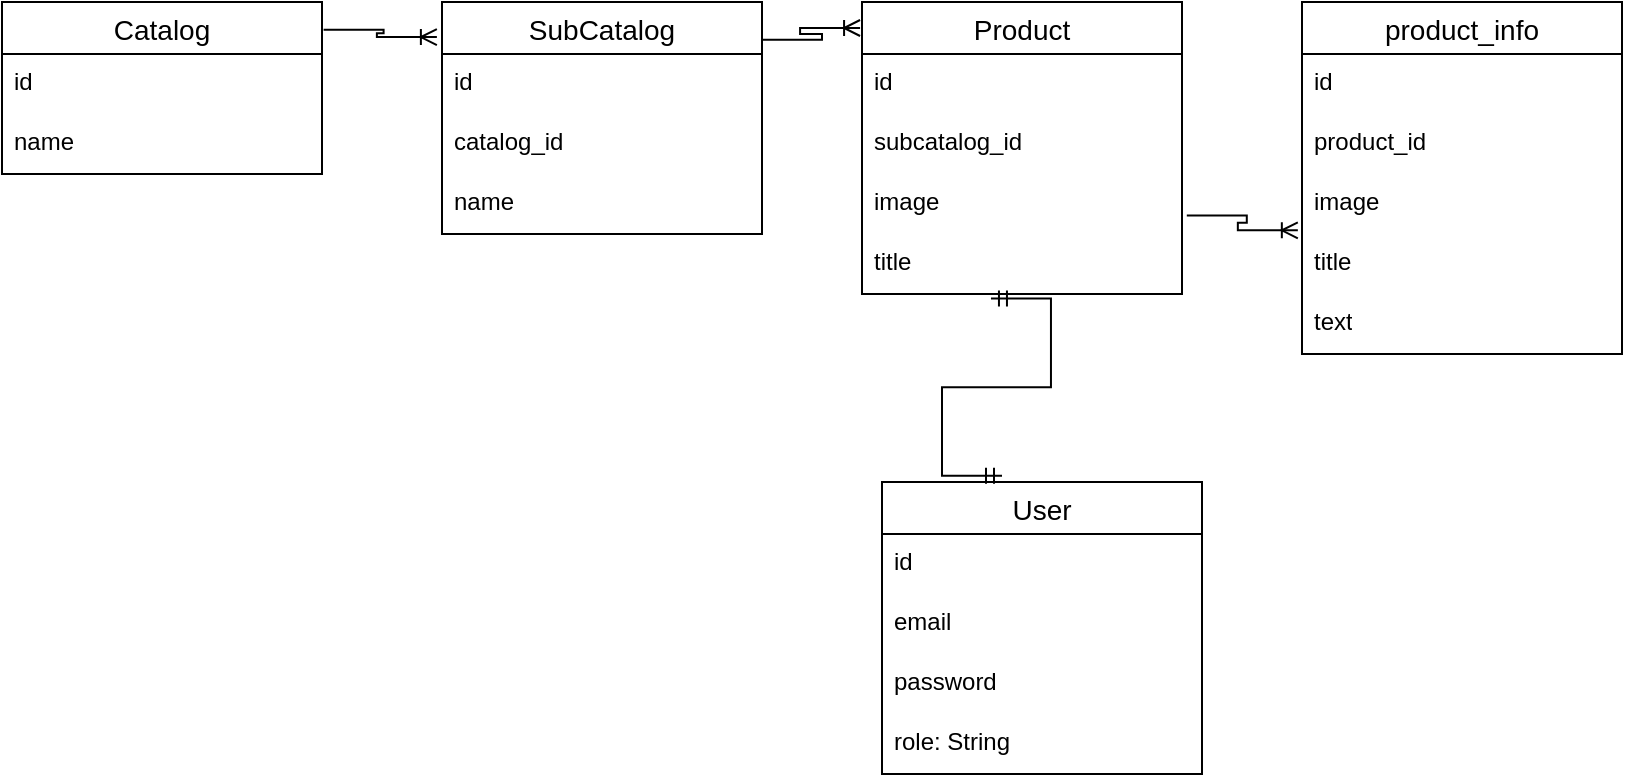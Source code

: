 <mxfile version="22.1.7" type="device">
  <diagram name="Page-1" id="BoO6VGAKblb7fVmLrUbW">
    <mxGraphModel dx="989" dy="539" grid="1" gridSize="10" guides="1" tooltips="1" connect="1" arrows="1" fold="1" page="1" pageScale="1" pageWidth="850" pageHeight="1100" math="0" shadow="0">
      <root>
        <mxCell id="0" />
        <mxCell id="1" parent="0" />
        <mxCell id="1JWxC-3PWEnnP-8-66aG-3" value="Catalog" style="swimlane;fontStyle=0;childLayout=stackLayout;horizontal=1;startSize=26;horizontalStack=0;resizeParent=1;resizeParentMax=0;resizeLast=0;collapsible=1;marginBottom=0;align=center;fontSize=14;" parent="1" vertex="1">
          <mxGeometry y="70" width="160" height="86" as="geometry" />
        </mxCell>
        <mxCell id="1JWxC-3PWEnnP-8-66aG-4" value="id" style="text;strokeColor=none;fillColor=none;spacingLeft=4;spacingRight=4;overflow=hidden;rotatable=0;points=[[0,0.5],[1,0.5]];portConstraint=eastwest;fontSize=12;whiteSpace=wrap;html=1;" parent="1JWxC-3PWEnnP-8-66aG-3" vertex="1">
          <mxGeometry y="26" width="160" height="30" as="geometry" />
        </mxCell>
        <mxCell id="1JWxC-3PWEnnP-8-66aG-5" value="name" style="text;strokeColor=none;fillColor=none;spacingLeft=4;spacingRight=4;overflow=hidden;rotatable=0;points=[[0,0.5],[1,0.5]];portConstraint=eastwest;fontSize=12;whiteSpace=wrap;html=1;" parent="1JWxC-3PWEnnP-8-66aG-3" vertex="1">
          <mxGeometry y="56" width="160" height="30" as="geometry" />
        </mxCell>
        <mxCell id="1JWxC-3PWEnnP-8-66aG-9" value="SubCatalog" style="swimlane;fontStyle=0;childLayout=stackLayout;horizontal=1;startSize=26;horizontalStack=0;resizeParent=1;resizeParentMax=0;resizeLast=0;collapsible=1;marginBottom=0;align=center;fontSize=14;" parent="1" vertex="1">
          <mxGeometry x="220" y="70" width="160" height="116" as="geometry" />
        </mxCell>
        <mxCell id="1JWxC-3PWEnnP-8-66aG-10" value="id" style="text;strokeColor=none;fillColor=none;spacingLeft=4;spacingRight=4;overflow=hidden;rotatable=0;points=[[0,0.5],[1,0.5]];portConstraint=eastwest;fontSize=12;whiteSpace=wrap;html=1;" parent="1JWxC-3PWEnnP-8-66aG-9" vertex="1">
          <mxGeometry y="26" width="160" height="30" as="geometry" />
        </mxCell>
        <mxCell id="6uicJa7_s-U-TpIzinAg-9" value="catalog_id" style="text;strokeColor=none;fillColor=none;spacingLeft=4;spacingRight=4;overflow=hidden;rotatable=0;points=[[0,0.5],[1,0.5]];portConstraint=eastwest;fontSize=12;whiteSpace=wrap;html=1;" vertex="1" parent="1JWxC-3PWEnnP-8-66aG-9">
          <mxGeometry y="56" width="160" height="30" as="geometry" />
        </mxCell>
        <mxCell id="1JWxC-3PWEnnP-8-66aG-11" value="name" style="text;strokeColor=none;fillColor=none;spacingLeft=4;spacingRight=4;overflow=hidden;rotatable=0;points=[[0,0.5],[1,0.5]];portConstraint=eastwest;fontSize=12;whiteSpace=wrap;html=1;" parent="1JWxC-3PWEnnP-8-66aG-9" vertex="1">
          <mxGeometry y="86" width="160" height="30" as="geometry" />
        </mxCell>
        <mxCell id="1JWxC-3PWEnnP-8-66aG-15" value="" style="edgeStyle=entityRelationEdgeStyle;fontSize=12;html=1;endArrow=ERoneToMany;rounded=0;exitX=1.005;exitY=0.161;exitDx=0;exitDy=0;exitPerimeter=0;entryX=-0.016;entryY=0.151;entryDx=0;entryDy=0;entryPerimeter=0;" parent="1" source="1JWxC-3PWEnnP-8-66aG-3" target="1JWxC-3PWEnnP-8-66aG-9" edge="1">
          <mxGeometry width="100" height="100" relative="1" as="geometry">
            <mxPoint x="-40" y="80" as="sourcePoint" />
            <mxPoint x="10" y="80" as="targetPoint" />
            <Array as="points">
              <mxPoint x="40" y="80" />
            </Array>
          </mxGeometry>
        </mxCell>
        <mxCell id="1JWxC-3PWEnnP-8-66aG-16" value="Product" style="swimlane;fontStyle=0;childLayout=stackLayout;horizontal=1;startSize=26;horizontalStack=0;resizeParent=1;resizeParentMax=0;resizeLast=0;collapsible=1;marginBottom=0;align=center;fontSize=14;" parent="1" vertex="1">
          <mxGeometry x="430" y="70" width="160" height="146" as="geometry" />
        </mxCell>
        <mxCell id="1JWxC-3PWEnnP-8-66aG-17" value="id" style="text;strokeColor=none;fillColor=none;spacingLeft=4;spacingRight=4;overflow=hidden;rotatable=0;points=[[0,0.5],[1,0.5]];portConstraint=eastwest;fontSize=12;whiteSpace=wrap;html=1;" parent="1JWxC-3PWEnnP-8-66aG-16" vertex="1">
          <mxGeometry y="26" width="160" height="30" as="geometry" />
        </mxCell>
        <mxCell id="6uicJa7_s-U-TpIzinAg-10" value="subcatalog_id" style="text;strokeColor=none;fillColor=none;spacingLeft=4;spacingRight=4;overflow=hidden;rotatable=0;points=[[0,0.5],[1,0.5]];portConstraint=eastwest;fontSize=12;whiteSpace=wrap;html=1;" vertex="1" parent="1JWxC-3PWEnnP-8-66aG-16">
          <mxGeometry y="56" width="160" height="30" as="geometry" />
        </mxCell>
        <mxCell id="1JWxC-3PWEnnP-8-66aG-19" value="image" style="text;strokeColor=none;fillColor=none;spacingLeft=4;spacingRight=4;overflow=hidden;rotatable=0;points=[[0,0.5],[1,0.5]];portConstraint=eastwest;fontSize=12;whiteSpace=wrap;html=1;" parent="1JWxC-3PWEnnP-8-66aG-16" vertex="1">
          <mxGeometry y="86" width="160" height="30" as="geometry" />
        </mxCell>
        <mxCell id="1JWxC-3PWEnnP-8-66aG-18" value="title" style="text;strokeColor=none;fillColor=none;spacingLeft=4;spacingRight=4;overflow=hidden;rotatable=0;points=[[0,0.5],[1,0.5]];portConstraint=eastwest;fontSize=12;whiteSpace=wrap;html=1;" parent="1JWxC-3PWEnnP-8-66aG-16" vertex="1">
          <mxGeometry y="116" width="160" height="30" as="geometry" />
        </mxCell>
        <mxCell id="6uicJa7_s-U-TpIzinAg-1" value="User" style="swimlane;fontStyle=0;childLayout=stackLayout;horizontal=1;startSize=26;horizontalStack=0;resizeParent=1;resizeParentMax=0;resizeLast=0;collapsible=1;marginBottom=0;align=center;fontSize=14;" vertex="1" parent="1">
          <mxGeometry x="440" y="310" width="160" height="146" as="geometry" />
        </mxCell>
        <mxCell id="6uicJa7_s-U-TpIzinAg-2" value="id" style="text;strokeColor=none;fillColor=none;spacingLeft=4;spacingRight=4;overflow=hidden;rotatable=0;points=[[0,0.5],[1,0.5]];portConstraint=eastwest;fontSize=12;whiteSpace=wrap;html=1;" vertex="1" parent="6uicJa7_s-U-TpIzinAg-1">
          <mxGeometry y="26" width="160" height="30" as="geometry" />
        </mxCell>
        <mxCell id="6uicJa7_s-U-TpIzinAg-3" value="email" style="text;strokeColor=none;fillColor=none;spacingLeft=4;spacingRight=4;overflow=hidden;rotatable=0;points=[[0,0.5],[1,0.5]];portConstraint=eastwest;fontSize=12;whiteSpace=wrap;html=1;" vertex="1" parent="6uicJa7_s-U-TpIzinAg-1">
          <mxGeometry y="56" width="160" height="30" as="geometry" />
        </mxCell>
        <mxCell id="6uicJa7_s-U-TpIzinAg-4" value="password" style="text;strokeColor=none;fillColor=none;spacingLeft=4;spacingRight=4;overflow=hidden;rotatable=0;points=[[0,0.5],[1,0.5]];portConstraint=eastwest;fontSize=12;whiteSpace=wrap;html=1;" vertex="1" parent="6uicJa7_s-U-TpIzinAg-1">
          <mxGeometry y="86" width="160" height="30" as="geometry" />
        </mxCell>
        <mxCell id="6uicJa7_s-U-TpIzinAg-5" value="role: String" style="text;strokeColor=none;fillColor=none;spacingLeft=4;spacingRight=4;overflow=hidden;rotatable=0;points=[[0,0.5],[1,0.5]];portConstraint=eastwest;fontSize=12;whiteSpace=wrap;html=1;" vertex="1" parent="6uicJa7_s-U-TpIzinAg-1">
          <mxGeometry y="116" width="160" height="30" as="geometry" />
        </mxCell>
        <mxCell id="6uicJa7_s-U-TpIzinAg-7" value="" style="edgeStyle=entityRelationEdgeStyle;fontSize=12;html=1;endArrow=ERoneToMany;rounded=0;exitX=1;exitY=0.163;exitDx=0;exitDy=0;exitPerimeter=0;entryX=-0.006;entryY=0.089;entryDx=0;entryDy=0;entryPerimeter=0;" edge="1" parent="1" source="1JWxC-3PWEnnP-8-66aG-9" target="1JWxC-3PWEnnP-8-66aG-16">
          <mxGeometry width="100" height="100" relative="1" as="geometry">
            <mxPoint x="130" y="380" as="sourcePoint" />
            <mxPoint x="230" y="280" as="targetPoint" />
          </mxGeometry>
        </mxCell>
        <mxCell id="6uicJa7_s-U-TpIzinAg-11" value="" style="edgeStyle=entityRelationEdgeStyle;fontSize=12;html=1;endArrow=ERmandOne;startArrow=ERmandOne;rounded=0;entryX=0.403;entryY=1.075;entryDx=0;entryDy=0;entryPerimeter=0;exitX=0.375;exitY=-0.021;exitDx=0;exitDy=0;exitPerimeter=0;" edge="1" parent="1" source="6uicJa7_s-U-TpIzinAg-1" target="1JWxC-3PWEnnP-8-66aG-18">
          <mxGeometry width="100" height="100" relative="1" as="geometry">
            <mxPoint x="150" y="490" as="sourcePoint" />
            <mxPoint x="250" y="390" as="targetPoint" />
            <Array as="points">
              <mxPoint x="370" y="230" />
              <mxPoint x="350" y="240" />
            </Array>
          </mxGeometry>
        </mxCell>
        <mxCell id="6uicJa7_s-U-TpIzinAg-14" value="product_info" style="swimlane;fontStyle=0;childLayout=stackLayout;horizontal=1;startSize=26;horizontalStack=0;resizeParent=1;resizeParentMax=0;resizeLast=0;collapsible=1;marginBottom=0;align=center;fontSize=14;" vertex="1" parent="1">
          <mxGeometry x="650" y="70" width="160" height="176" as="geometry" />
        </mxCell>
        <mxCell id="6uicJa7_s-U-TpIzinAg-15" value="id" style="text;strokeColor=none;fillColor=none;spacingLeft=4;spacingRight=4;overflow=hidden;rotatable=0;points=[[0,0.5],[1,0.5]];portConstraint=eastwest;fontSize=12;whiteSpace=wrap;html=1;" vertex="1" parent="6uicJa7_s-U-TpIzinAg-14">
          <mxGeometry y="26" width="160" height="30" as="geometry" />
        </mxCell>
        <mxCell id="6uicJa7_s-U-TpIzinAg-18" value="product_id" style="text;strokeColor=none;fillColor=none;spacingLeft=4;spacingRight=4;overflow=hidden;rotatable=0;points=[[0,0.5],[1,0.5]];portConstraint=eastwest;fontSize=12;whiteSpace=wrap;html=1;" vertex="1" parent="6uicJa7_s-U-TpIzinAg-14">
          <mxGeometry y="56" width="160" height="30" as="geometry" />
        </mxCell>
        <mxCell id="6uicJa7_s-U-TpIzinAg-16" value="image" style="text;strokeColor=none;fillColor=none;spacingLeft=4;spacingRight=4;overflow=hidden;rotatable=0;points=[[0,0.5],[1,0.5]];portConstraint=eastwest;fontSize=12;whiteSpace=wrap;html=1;" vertex="1" parent="6uicJa7_s-U-TpIzinAg-14">
          <mxGeometry y="86" width="160" height="30" as="geometry" />
        </mxCell>
        <mxCell id="6uicJa7_s-U-TpIzinAg-17" value="title" style="text;strokeColor=none;fillColor=none;spacingLeft=4;spacingRight=4;overflow=hidden;rotatable=0;points=[[0,0.5],[1,0.5]];portConstraint=eastwest;fontSize=12;whiteSpace=wrap;html=1;" vertex="1" parent="6uicJa7_s-U-TpIzinAg-14">
          <mxGeometry y="116" width="160" height="30" as="geometry" />
        </mxCell>
        <mxCell id="6uicJa7_s-U-TpIzinAg-20" value="text" style="text;strokeColor=none;fillColor=none;spacingLeft=4;spacingRight=4;overflow=hidden;rotatable=0;points=[[0,0.5],[1,0.5]];portConstraint=eastwest;fontSize=12;whiteSpace=wrap;html=1;" vertex="1" parent="6uicJa7_s-U-TpIzinAg-14">
          <mxGeometry y="146" width="160" height="30" as="geometry" />
        </mxCell>
        <mxCell id="6uicJa7_s-U-TpIzinAg-19" value="" style="edgeStyle=entityRelationEdgeStyle;fontSize=12;html=1;endArrow=ERoneToMany;rounded=0;exitX=1.015;exitY=0.69;exitDx=0;exitDy=0;exitPerimeter=0;entryX=-0.013;entryY=-0.062;entryDx=0;entryDy=0;entryPerimeter=0;" edge="1" parent="1" source="1JWxC-3PWEnnP-8-66aG-19" target="6uicJa7_s-U-TpIzinAg-17">
          <mxGeometry width="100" height="100" relative="1" as="geometry">
            <mxPoint x="480" y="320" as="sourcePoint" />
            <mxPoint x="580" y="220" as="targetPoint" />
          </mxGeometry>
        </mxCell>
      </root>
    </mxGraphModel>
  </diagram>
</mxfile>
